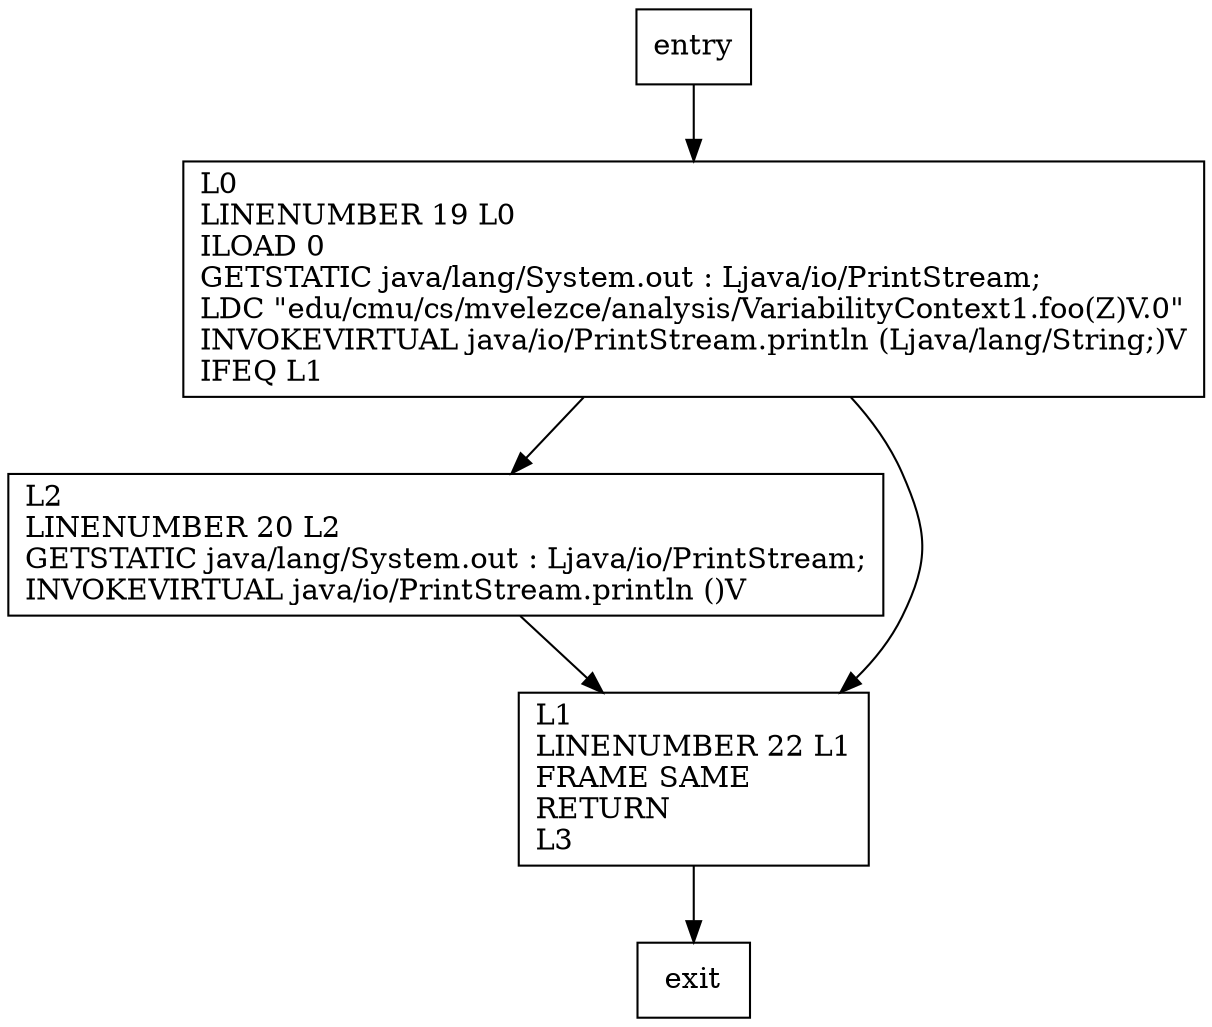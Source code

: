 digraph foo {
node [shape=record];
1119277260 [label="L2\lLINENUMBER 20 L2\lGETSTATIC java/lang/System.out : Ljava/io/PrintStream;\lINVOKEVIRTUAL java/io/PrintStream.println ()V\l"];
1064315206 [label="L0\lLINENUMBER 19 L0\lILOAD 0\lGETSTATIC java/lang/System.out : Ljava/io/PrintStream;\lLDC \"edu/cmu/cs/mvelezce/analysis/VariabilityContext1.foo(Z)V.0\"\lINVOKEVIRTUAL java/io/PrintStream.println (Ljava/lang/String;)V\lIFEQ L1\l"];
268490061 [label="L1\lLINENUMBER 22 L1\lFRAME SAME\lRETURN\lL3\l"];
entry;
exit;
entry -> 1064315206;
1119277260 -> 268490061;
1064315206 -> 1119277260;
1064315206 -> 268490061;
268490061 -> exit;
}
